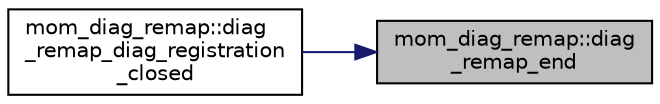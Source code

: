 digraph "mom_diag_remap::diag_remap_end"
{
 // INTERACTIVE_SVG=YES
 // LATEX_PDF_SIZE
  edge [fontname="Helvetica",fontsize="10",labelfontname="Helvetica",labelfontsize="10"];
  node [fontname="Helvetica",fontsize="10",shape=record];
  rankdir="RL";
  Node1 [label="mom_diag_remap::diag\l_remap_end",height=0.2,width=0.4,color="black", fillcolor="grey75", style="filled", fontcolor="black",tooltip="De-init a diagnostic remapping type. Free allocated memory."];
  Node1 -> Node2 [dir="back",color="midnightblue",fontsize="10",style="solid",fontname="Helvetica"];
  Node2 [label="mom_diag_remap::diag\l_remap_diag_registration\l_closed",height=0.2,width=0.4,color="black", fillcolor="white", style="filled",URL="$namespacemom__diag__remap.html#a924b98a931082a788dfdabf86d40f295",tooltip="Inform that all diagnostics have been registered. If _set_active() has not been called on the remappi..."];
}
